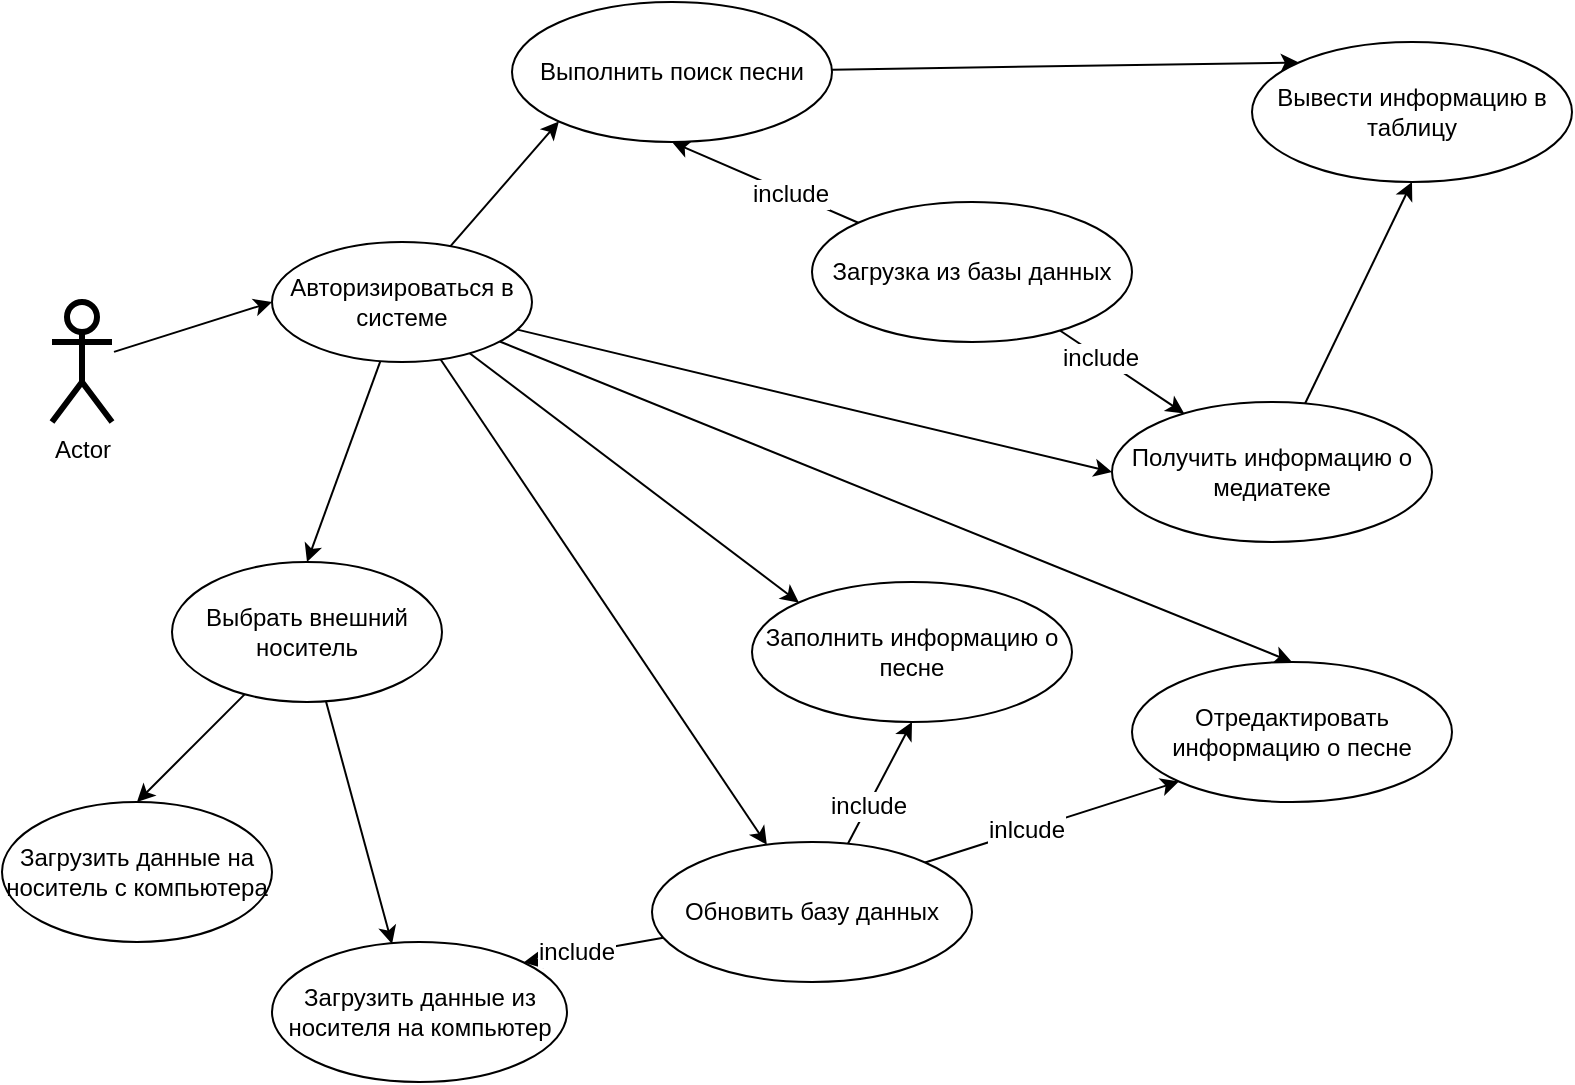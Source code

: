 <mxfile version="12.7.9" type="device"><diagram id="Ke0O6-sP0JFfCr94ACpb" name="Page-1"><mxGraphModel dx="1102" dy="582" grid="1" gridSize="10" guides="1" tooltips="1" connect="1" arrows="1" fold="1" page="1" pageScale="1" pageWidth="827" pageHeight="1169" math="0" shadow="0"><root><mxCell id="0"/><mxCell id="1" parent="0"/><mxCell id="DBrleWuXPwCUenoytbXW-9" style="rounded=0;orthogonalLoop=1;jettySize=auto;html=1;entryX=0;entryY=0.5;entryDx=0;entryDy=0;" parent="1" source="DBrleWuXPwCUenoytbXW-1" target="DBrleWuXPwCUenoytbXW-2" edge="1"><mxGeometry relative="1" as="geometry"/></mxCell><mxCell id="DBrleWuXPwCUenoytbXW-1" value="Actor" style="shape=umlActor;verticalLabelPosition=bottom;labelBackgroundColor=#ffffff;verticalAlign=top;html=1;outlineConnect=0;strokeWidth=3;perimeterSpacing=1;" parent="1" vertex="1"><mxGeometry x="40" y="170" width="30" height="60" as="geometry"/></mxCell><mxCell id="DBrleWuXPwCUenoytbXW-15" style="rounded=0;orthogonalLoop=1;jettySize=auto;html=1;" parent="1" source="DBrleWuXPwCUenoytbXW-2" target="DBrleWuXPwCUenoytbXW-13" edge="1"><mxGeometry relative="1" as="geometry"/></mxCell><mxCell id="DBrleWuXPwCUenoytbXW-16" style="rounded=0;orthogonalLoop=1;jettySize=auto;html=1;entryX=0.5;entryY=0;entryDx=0;entryDy=0;" parent="1" source="DBrleWuXPwCUenoytbXW-2" target="DBrleWuXPwCUenoytbXW-28" edge="1"><mxGeometry relative="1" as="geometry"><mxPoint x="345" y="380" as="targetPoint"/></mxGeometry></mxCell><mxCell id="DBrleWuXPwCUenoytbXW-52" style="edgeStyle=none;rounded=0;orthogonalLoop=1;jettySize=auto;html=1;entryX=0;entryY=0.5;entryDx=0;entryDy=0;" parent="1" source="DBrleWuXPwCUenoytbXW-2" target="DBrleWuXPwCUenoytbXW-21" edge="1"><mxGeometry relative="1" as="geometry"/></mxCell><mxCell id="VlKmol6egsxMaz2g6NM9-5" style="rounded=0;orthogonalLoop=1;jettySize=auto;html=1;entryX=0;entryY=0;entryDx=0;entryDy=0;" edge="1" parent="1" source="DBrleWuXPwCUenoytbXW-2" target="VlKmol6egsxMaz2g6NM9-3"><mxGeometry relative="1" as="geometry"/></mxCell><mxCell id="VlKmol6egsxMaz2g6NM9-7" style="edgeStyle=none;rounded=0;orthogonalLoop=1;jettySize=auto;html=1;entryX=0.5;entryY=0;entryDx=0;entryDy=0;" edge="1" parent="1" source="DBrleWuXPwCUenoytbXW-2" target="VlKmol6egsxMaz2g6NM9-6"><mxGeometry relative="1" as="geometry"/></mxCell><mxCell id="VlKmol6egsxMaz2g6NM9-17" style="edgeStyle=none;rounded=0;orthogonalLoop=1;jettySize=auto;html=1;entryX=0;entryY=1;entryDx=0;entryDy=0;" edge="1" parent="1" source="DBrleWuXPwCUenoytbXW-2" target="VlKmol6egsxMaz2g6NM9-13"><mxGeometry relative="1" as="geometry"/></mxCell><mxCell id="DBrleWuXPwCUenoytbXW-2" value="Авторизироваться в системе" style="ellipse;whiteSpace=wrap;html=1;strokeWidth=1;" parent="1" vertex="1"><mxGeometry x="150" y="140" width="130" height="60" as="geometry"/></mxCell><mxCell id="DBrleWuXPwCUenoytbXW-33" style="edgeStyle=none;rounded=0;orthogonalLoop=1;jettySize=auto;html=1;entryX=1;entryY=0;entryDx=0;entryDy=0;" parent="1" source="DBrleWuXPwCUenoytbXW-13" target="DBrleWuXPwCUenoytbXW-29" edge="1"><mxGeometry relative="1" as="geometry"/></mxCell><mxCell id="DBrleWuXPwCUenoytbXW-34" value="include" style="text;html=1;align=center;verticalAlign=middle;resizable=0;points=[];labelBackgroundColor=#ffffff;" parent="DBrleWuXPwCUenoytbXW-33" vertex="1" connectable="0"><mxGeometry x="0.251" y="-1" relative="1" as="geometry"><mxPoint as="offset"/></mxGeometry></mxCell><mxCell id="VlKmol6egsxMaz2g6NM9-8" style="edgeStyle=none;rounded=0;orthogonalLoop=1;jettySize=auto;html=1;entryX=0.5;entryY=1;entryDx=0;entryDy=0;" edge="1" parent="1" source="DBrleWuXPwCUenoytbXW-13" target="VlKmol6egsxMaz2g6NM9-3"><mxGeometry relative="1" as="geometry"/></mxCell><mxCell id="VlKmol6egsxMaz2g6NM9-10" value="include" style="text;html=1;align=center;verticalAlign=middle;resizable=0;points=[];labelBackgroundColor=#ffffff;" vertex="1" connectable="0" parent="VlKmol6egsxMaz2g6NM9-8"><mxGeometry x="-0.365" relative="1" as="geometry"><mxPoint as="offset"/></mxGeometry></mxCell><mxCell id="VlKmol6egsxMaz2g6NM9-9" style="edgeStyle=none;rounded=0;orthogonalLoop=1;jettySize=auto;html=1;exitX=1;exitY=0;exitDx=0;exitDy=0;entryX=0;entryY=1;entryDx=0;entryDy=0;" edge="1" parent="1" source="DBrleWuXPwCUenoytbXW-13" target="VlKmol6egsxMaz2g6NM9-6"><mxGeometry relative="1" as="geometry"/></mxCell><mxCell id="VlKmol6egsxMaz2g6NM9-11" value="inlcude" style="text;html=1;align=center;verticalAlign=middle;resizable=0;points=[];labelBackgroundColor=#ffffff;" vertex="1" connectable="0" parent="VlKmol6egsxMaz2g6NM9-9"><mxGeometry x="-0.205" relative="1" as="geometry"><mxPoint as="offset"/></mxGeometry></mxCell><mxCell id="DBrleWuXPwCUenoytbXW-13" value="Обновить базу данных" style="ellipse;whiteSpace=wrap;html=1;strokeWidth=1;" parent="1" vertex="1"><mxGeometry x="340" y="440" width="160" height="70" as="geometry"/></mxCell><mxCell id="DBrleWuXPwCUenoytbXW-49" style="edgeStyle=none;rounded=0;orthogonalLoop=1;jettySize=auto;html=1;entryX=0.5;entryY=1;entryDx=0;entryDy=0;" parent="1" source="DBrleWuXPwCUenoytbXW-21" target="VlKmol6egsxMaz2g6NM9-2" edge="1"><mxGeometry relative="1" as="geometry"><mxPoint x="605" y="90" as="targetPoint"/></mxGeometry></mxCell><mxCell id="DBrleWuXPwCUenoytbXW-21" value="Получить информацию о медиатеке" style="ellipse;whiteSpace=wrap;html=1;strokeWidth=1;" parent="1" vertex="1"><mxGeometry x="570" y="220" width="160" height="70" as="geometry"/></mxCell><mxCell id="DBrleWuXPwCUenoytbXW-42" style="edgeStyle=none;rounded=0;orthogonalLoop=1;jettySize=auto;html=1;" parent="1" source="DBrleWuXPwCUenoytbXW-25" target="DBrleWuXPwCUenoytbXW-21" edge="1"><mxGeometry relative="1" as="geometry"/></mxCell><mxCell id="DBrleWuXPwCUenoytbXW-50" value="include" style="text;html=1;align=center;verticalAlign=middle;resizable=0;points=[];labelBackgroundColor=#ffffff;" parent="DBrleWuXPwCUenoytbXW-42" vertex="1" connectable="0"><mxGeometry x="-0.366" relative="1" as="geometry"><mxPoint as="offset"/></mxGeometry></mxCell><mxCell id="VlKmol6egsxMaz2g6NM9-14" style="edgeStyle=none;rounded=0;orthogonalLoop=1;jettySize=auto;html=1;entryX=0.5;entryY=1;entryDx=0;entryDy=0;" edge="1" parent="1" source="DBrleWuXPwCUenoytbXW-25" target="VlKmol6egsxMaz2g6NM9-13"><mxGeometry relative="1" as="geometry"/></mxCell><mxCell id="VlKmol6egsxMaz2g6NM9-16" value="include" style="text;html=1;align=center;verticalAlign=middle;resizable=0;points=[];labelBackgroundColor=#ffffff;" vertex="1" connectable="0" parent="VlKmol6egsxMaz2g6NM9-14"><mxGeometry x="-0.274" relative="1" as="geometry"><mxPoint as="offset"/></mxGeometry></mxCell><mxCell id="DBrleWuXPwCUenoytbXW-25" value="Загрузка из базы данных" style="ellipse;whiteSpace=wrap;html=1;strokeWidth=1;" parent="1" vertex="1"><mxGeometry x="420" y="120" width="160" height="70" as="geometry"/></mxCell><mxCell id="DBrleWuXPwCUenoytbXW-44" style="edgeStyle=none;rounded=0;orthogonalLoop=1;jettySize=auto;html=1;entryX=0.407;entryY=0.014;entryDx=0;entryDy=0;entryPerimeter=0;" parent="1" source="DBrleWuXPwCUenoytbXW-28" target="DBrleWuXPwCUenoytbXW-29" edge="1"><mxGeometry relative="1" as="geometry"/></mxCell><mxCell id="DBrleWuXPwCUenoytbXW-51" style="edgeStyle=none;rounded=0;orthogonalLoop=1;jettySize=auto;html=1;entryX=0.5;entryY=0;entryDx=0;entryDy=0;" parent="1" source="DBrleWuXPwCUenoytbXW-28" target="DBrleWuXPwCUenoytbXW-30" edge="1"><mxGeometry relative="1" as="geometry"/></mxCell><mxCell id="DBrleWuXPwCUenoytbXW-28" value="Выбрать внешний носитель" style="ellipse;whiteSpace=wrap;html=1;strokeWidth=1;" parent="1" vertex="1"><mxGeometry x="100" y="300" width="135" height="70" as="geometry"/></mxCell><mxCell id="DBrleWuXPwCUenoytbXW-29" value="Загрузить данные из носителя на компьютер" style="ellipse;whiteSpace=wrap;html=1;strokeWidth=1;" parent="1" vertex="1"><mxGeometry x="150" y="490" width="147.5" height="70" as="geometry"/></mxCell><mxCell id="DBrleWuXPwCUenoytbXW-30" value="Загрузить данные на носитель с компьютера" style="ellipse;whiteSpace=wrap;html=1;strokeWidth=1;" parent="1" vertex="1"><mxGeometry x="15" y="420" width="135" height="70" as="geometry"/></mxCell><mxCell id="VlKmol6egsxMaz2g6NM9-2" value="Вывести информацию в таблицу" style="ellipse;whiteSpace=wrap;html=1;strokeWidth=1;" vertex="1" parent="1"><mxGeometry x="640" y="40" width="160" height="70" as="geometry"/></mxCell><mxCell id="VlKmol6egsxMaz2g6NM9-3" value="Заполнить информацию о песне" style="ellipse;whiteSpace=wrap;html=1;strokeWidth=1;" vertex="1" parent="1"><mxGeometry x="390" y="310" width="160" height="70" as="geometry"/></mxCell><mxCell id="VlKmol6egsxMaz2g6NM9-6" value="Отредактировать информацию о песне" style="ellipse;whiteSpace=wrap;html=1;strokeWidth=1;" vertex="1" parent="1"><mxGeometry x="580" y="350" width="160" height="70" as="geometry"/></mxCell><mxCell id="VlKmol6egsxMaz2g6NM9-15" style="edgeStyle=none;rounded=0;orthogonalLoop=1;jettySize=auto;html=1;entryX=0;entryY=0;entryDx=0;entryDy=0;" edge="1" parent="1" source="VlKmol6egsxMaz2g6NM9-13" target="VlKmol6egsxMaz2g6NM9-2"><mxGeometry relative="1" as="geometry"/></mxCell><mxCell id="VlKmol6egsxMaz2g6NM9-13" value="Выполнить поиск песни" style="ellipse;whiteSpace=wrap;html=1;strokeWidth=1;" vertex="1" parent="1"><mxGeometry x="270" y="20" width="160" height="70" as="geometry"/></mxCell></root></mxGraphModel></diagram></mxfile>